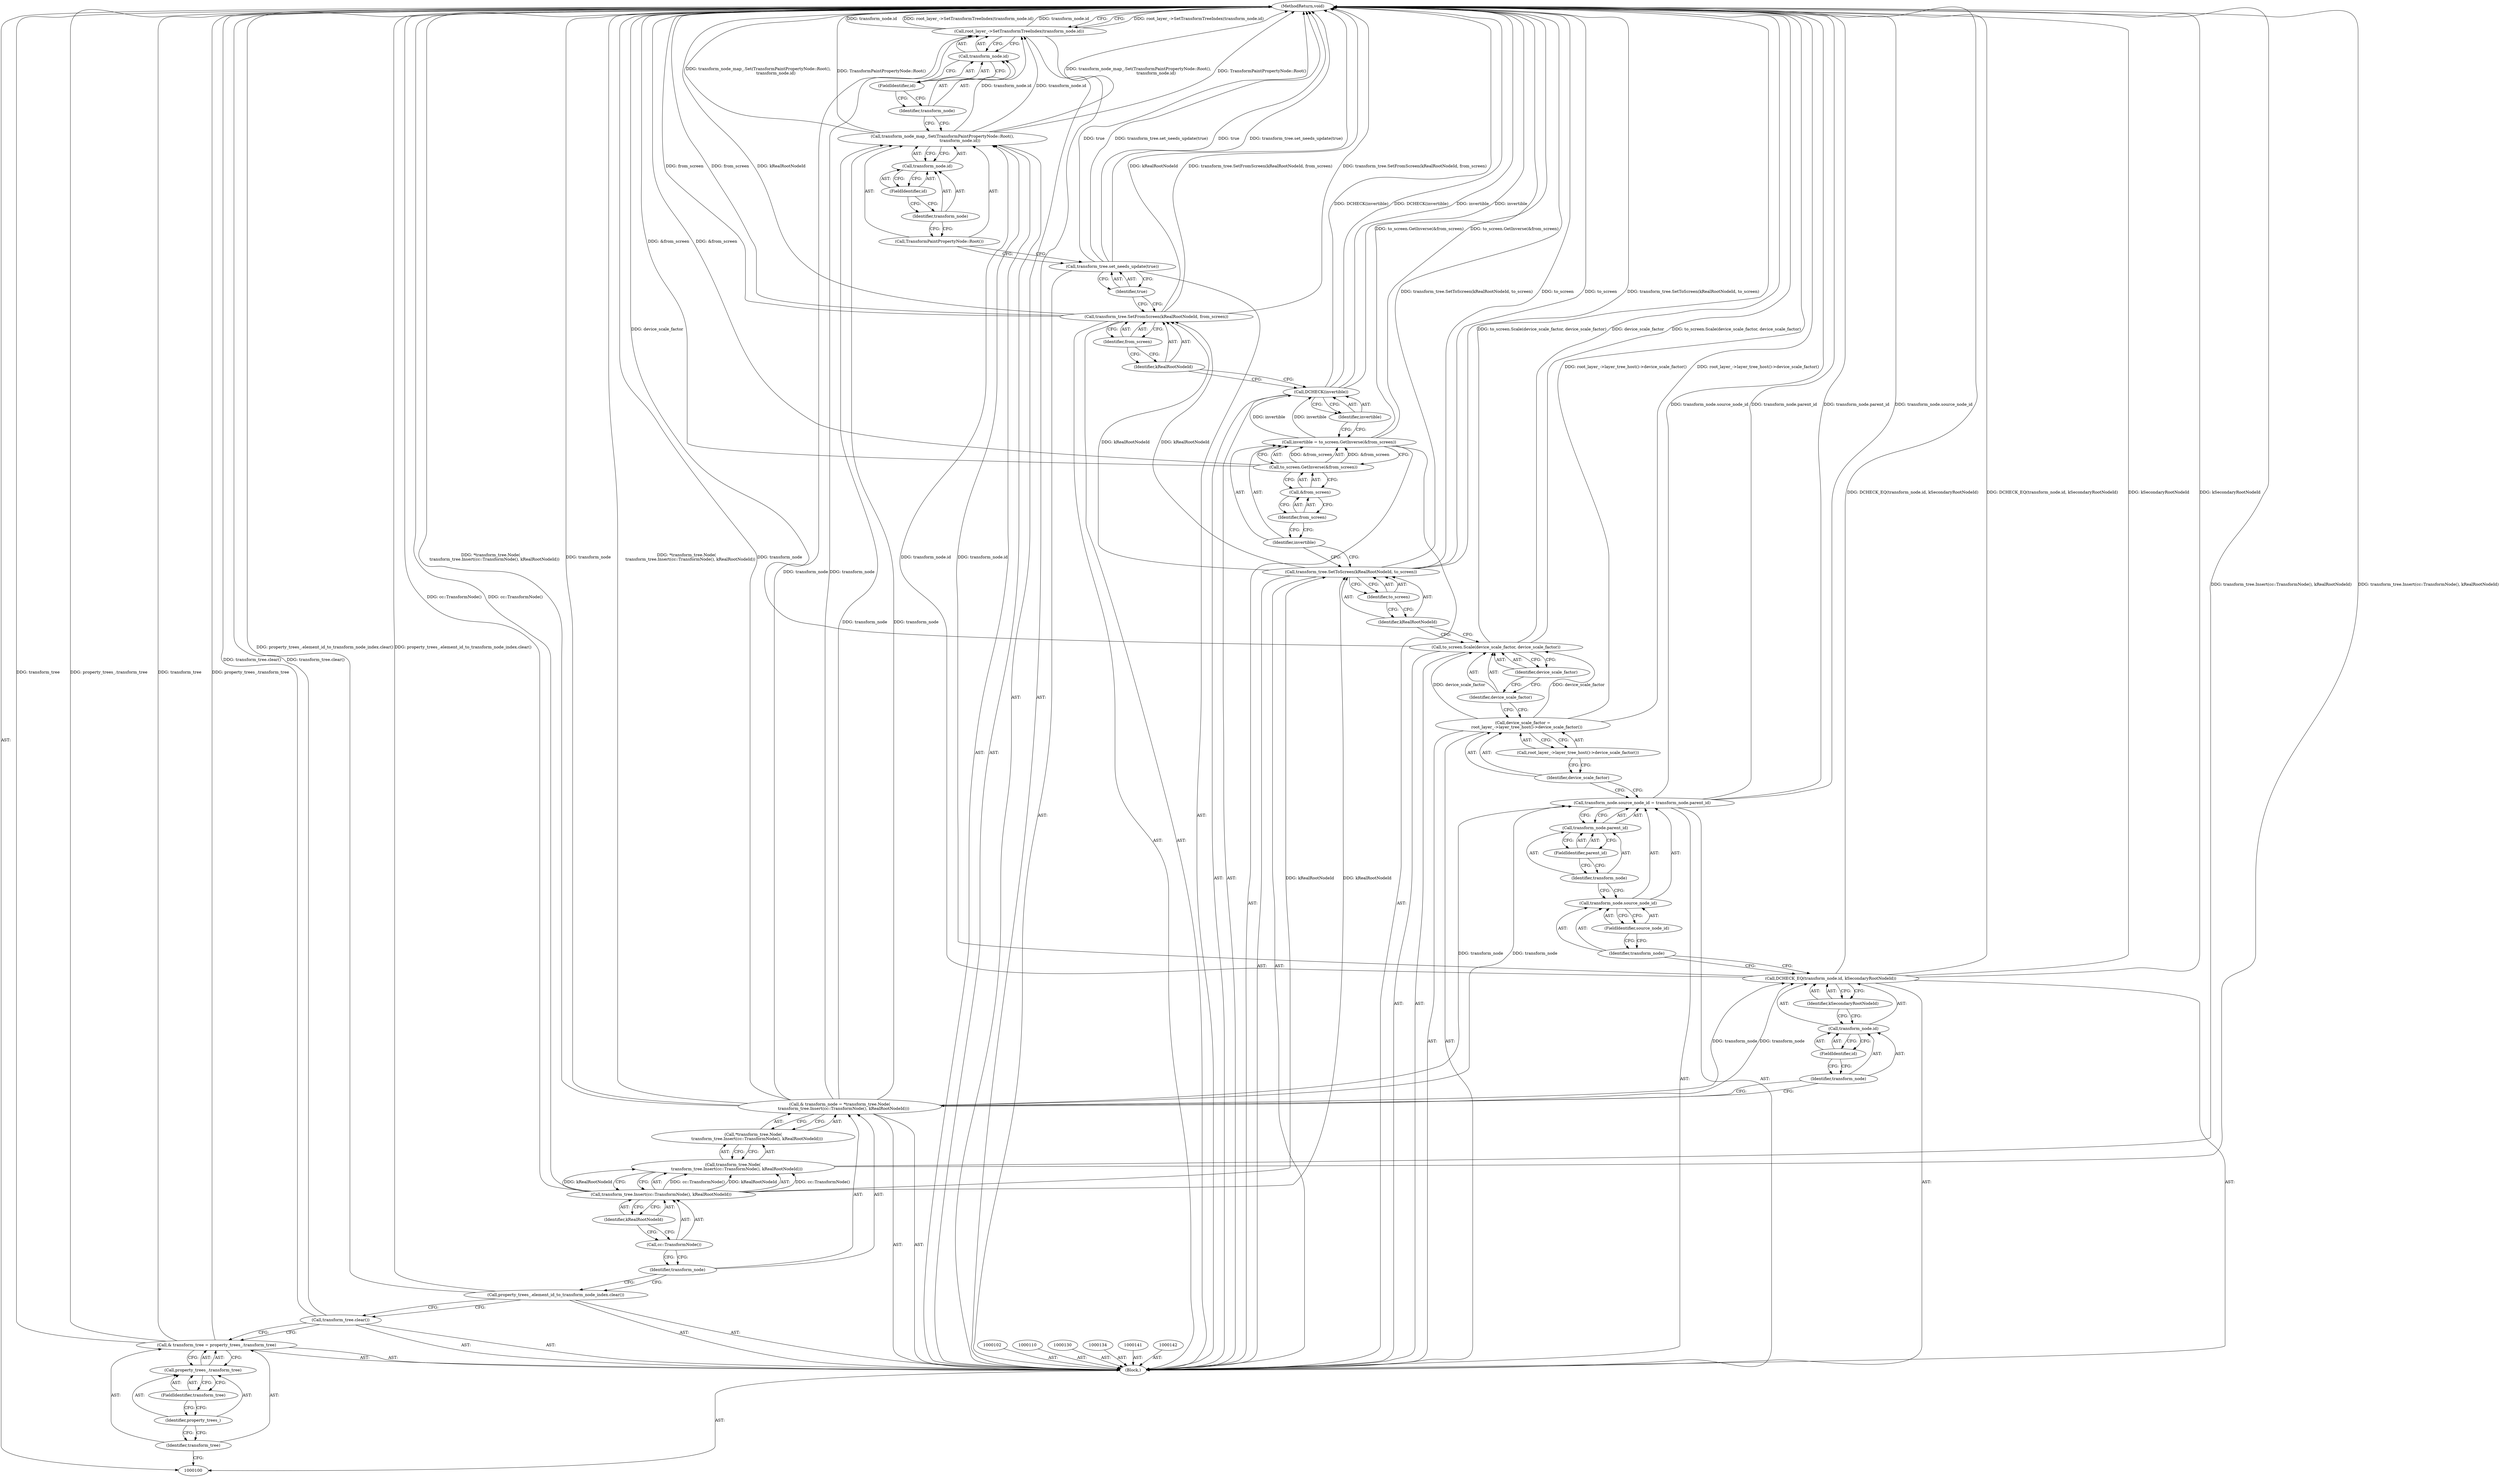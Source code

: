 digraph "1_Chrome_f911e11e7f6b5c0d6f5ee694a9871de6619889f7_40" {
"1000164" [label="(MethodReturn,void)"];
"1000101" [label="(Block,)"];
"1000131" [label="(Call,device_scale_factor =\n      root_layer_->layer_tree_host()->device_scale_factor())"];
"1000132" [label="(Identifier,device_scale_factor)"];
"1000133" [label="(Call,root_layer_->layer_tree_host()->device_scale_factor())"];
"1000136" [label="(Identifier,device_scale_factor)"];
"1000135" [label="(Call,to_screen.Scale(device_scale_factor, device_scale_factor))"];
"1000137" [label="(Identifier,device_scale_factor)"];
"1000138" [label="(Call,transform_tree.SetToScreen(kRealRootNodeId, to_screen))"];
"1000139" [label="(Identifier,kRealRootNodeId)"];
"1000140" [label="(Identifier,to_screen)"];
"1000145" [label="(Call,to_screen.GetInverse(&from_screen))"];
"1000146" [label="(Call,&from_screen)"];
"1000147" [label="(Identifier,from_screen)"];
"1000143" [label="(Call,invertible = to_screen.GetInverse(&from_screen))"];
"1000144" [label="(Identifier,invertible)"];
"1000148" [label="(Call,DCHECK(invertible))"];
"1000149" [label="(Identifier,invertible)"];
"1000150" [label="(Call,transform_tree.SetFromScreen(kRealRootNodeId, from_screen))"];
"1000151" [label="(Identifier,kRealRootNodeId)"];
"1000152" [label="(Identifier,from_screen)"];
"1000153" [label="(Call,transform_tree.set_needs_update(true))"];
"1000154" [label="(Identifier,true)"];
"1000103" [label="(Call,& transform_tree = property_trees_.transform_tree)"];
"1000104" [label="(Identifier,transform_tree)"];
"1000105" [label="(Call,property_trees_.transform_tree)"];
"1000106" [label="(Identifier,property_trees_)"];
"1000107" [label="(FieldIdentifier,transform_tree)"];
"1000155" [label="(Call,transform_node_map_.Set(TransformPaintPropertyNode::Root(),\n                           transform_node.id))"];
"1000156" [label="(Call,TransformPaintPropertyNode::Root())"];
"1000157" [label="(Call,transform_node.id)"];
"1000158" [label="(Identifier,transform_node)"];
"1000159" [label="(FieldIdentifier,id)"];
"1000160" [label="(Call,root_layer_->SetTransformTreeIndex(transform_node.id))"];
"1000161" [label="(Call,transform_node.id)"];
"1000162" [label="(Identifier,transform_node)"];
"1000163" [label="(FieldIdentifier,id)"];
"1000108" [label="(Call,transform_tree.clear())"];
"1000109" [label="(Call,property_trees_.element_id_to_transform_node_index.clear())"];
"1000111" [label="(Call,& transform_node = *transform_tree.Node(\n      transform_tree.Insert(cc::TransformNode(), kRealRootNodeId)))"];
"1000112" [label="(Identifier,transform_node)"];
"1000113" [label="(Call,*transform_tree.Node(\n      transform_tree.Insert(cc::TransformNode(), kRealRootNodeId)))"];
"1000114" [label="(Call,transform_tree.Node(\n      transform_tree.Insert(cc::TransformNode(), kRealRootNodeId)))"];
"1000116" [label="(Call,cc::TransformNode())"];
"1000117" [label="(Identifier,kRealRootNodeId)"];
"1000115" [label="(Call,transform_tree.Insert(cc::TransformNode(), kRealRootNodeId))"];
"1000119" [label="(Call,transform_node.id)"];
"1000120" [label="(Identifier,transform_node)"];
"1000118" [label="(Call,DCHECK_EQ(transform_node.id, kSecondaryRootNodeId))"];
"1000121" [label="(FieldIdentifier,id)"];
"1000122" [label="(Identifier,kSecondaryRootNodeId)"];
"1000126" [label="(FieldIdentifier,source_node_id)"];
"1000123" [label="(Call,transform_node.source_node_id = transform_node.parent_id)"];
"1000124" [label="(Call,transform_node.source_node_id)"];
"1000125" [label="(Identifier,transform_node)"];
"1000127" [label="(Call,transform_node.parent_id)"];
"1000128" [label="(Identifier,transform_node)"];
"1000129" [label="(FieldIdentifier,parent_id)"];
"1000164" -> "1000100"  [label="AST: "];
"1000164" -> "1000160"  [label="CFG: "];
"1000108" -> "1000164"  [label="DDG: transform_tree.clear()"];
"1000150" -> "1000164"  [label="DDG: kRealRootNodeId"];
"1000150" -> "1000164"  [label="DDG: transform_tree.SetFromScreen(kRealRootNodeId, from_screen)"];
"1000150" -> "1000164"  [label="DDG: from_screen"];
"1000103" -> "1000164"  [label="DDG: transform_tree"];
"1000103" -> "1000164"  [label="DDG: property_trees_.transform_tree"];
"1000114" -> "1000164"  [label="DDG: transform_tree.Insert(cc::TransformNode(), kRealRootNodeId)"];
"1000118" -> "1000164"  [label="DDG: DCHECK_EQ(transform_node.id, kSecondaryRootNodeId)"];
"1000118" -> "1000164"  [label="DDG: kSecondaryRootNodeId"];
"1000153" -> "1000164"  [label="DDG: true"];
"1000153" -> "1000164"  [label="DDG: transform_tree.set_needs_update(true)"];
"1000145" -> "1000164"  [label="DDG: &from_screen"];
"1000160" -> "1000164"  [label="DDG: root_layer_->SetTransformTreeIndex(transform_node.id)"];
"1000160" -> "1000164"  [label="DDG: transform_node.id"];
"1000138" -> "1000164"  [label="DDG: to_screen"];
"1000138" -> "1000164"  [label="DDG: transform_tree.SetToScreen(kRealRootNodeId, to_screen)"];
"1000155" -> "1000164"  [label="DDG: transform_node_map_.Set(TransformPaintPropertyNode::Root(),\n                           transform_node.id)"];
"1000155" -> "1000164"  [label="DDG: TransformPaintPropertyNode::Root()"];
"1000148" -> "1000164"  [label="DDG: invertible"];
"1000148" -> "1000164"  [label="DDG: DCHECK(invertible)"];
"1000123" -> "1000164"  [label="DDG: transform_node.parent_id"];
"1000123" -> "1000164"  [label="DDG: transform_node.source_node_id"];
"1000131" -> "1000164"  [label="DDG: root_layer_->layer_tree_host()->device_scale_factor()"];
"1000111" -> "1000164"  [label="DDG: transform_node"];
"1000111" -> "1000164"  [label="DDG: *transform_tree.Node(\n      transform_tree.Insert(cc::TransformNode(), kRealRootNodeId))"];
"1000135" -> "1000164"  [label="DDG: to_screen.Scale(device_scale_factor, device_scale_factor)"];
"1000135" -> "1000164"  [label="DDG: device_scale_factor"];
"1000143" -> "1000164"  [label="DDG: to_screen.GetInverse(&from_screen)"];
"1000115" -> "1000164"  [label="DDG: cc::TransformNode()"];
"1000109" -> "1000164"  [label="DDG: property_trees_.element_id_to_transform_node_index.clear()"];
"1000101" -> "1000100"  [label="AST: "];
"1000102" -> "1000101"  [label="AST: "];
"1000103" -> "1000101"  [label="AST: "];
"1000108" -> "1000101"  [label="AST: "];
"1000109" -> "1000101"  [label="AST: "];
"1000110" -> "1000101"  [label="AST: "];
"1000111" -> "1000101"  [label="AST: "];
"1000118" -> "1000101"  [label="AST: "];
"1000123" -> "1000101"  [label="AST: "];
"1000130" -> "1000101"  [label="AST: "];
"1000131" -> "1000101"  [label="AST: "];
"1000134" -> "1000101"  [label="AST: "];
"1000135" -> "1000101"  [label="AST: "];
"1000138" -> "1000101"  [label="AST: "];
"1000141" -> "1000101"  [label="AST: "];
"1000142" -> "1000101"  [label="AST: "];
"1000143" -> "1000101"  [label="AST: "];
"1000148" -> "1000101"  [label="AST: "];
"1000150" -> "1000101"  [label="AST: "];
"1000153" -> "1000101"  [label="AST: "];
"1000155" -> "1000101"  [label="AST: "];
"1000160" -> "1000101"  [label="AST: "];
"1000131" -> "1000101"  [label="AST: "];
"1000131" -> "1000133"  [label="CFG: "];
"1000132" -> "1000131"  [label="AST: "];
"1000133" -> "1000131"  [label="AST: "];
"1000136" -> "1000131"  [label="CFG: "];
"1000131" -> "1000164"  [label="DDG: root_layer_->layer_tree_host()->device_scale_factor()"];
"1000131" -> "1000135"  [label="DDG: device_scale_factor"];
"1000132" -> "1000131"  [label="AST: "];
"1000132" -> "1000123"  [label="CFG: "];
"1000133" -> "1000132"  [label="CFG: "];
"1000133" -> "1000131"  [label="AST: "];
"1000133" -> "1000132"  [label="CFG: "];
"1000131" -> "1000133"  [label="CFG: "];
"1000136" -> "1000135"  [label="AST: "];
"1000136" -> "1000131"  [label="CFG: "];
"1000137" -> "1000136"  [label="CFG: "];
"1000135" -> "1000101"  [label="AST: "];
"1000135" -> "1000137"  [label="CFG: "];
"1000136" -> "1000135"  [label="AST: "];
"1000137" -> "1000135"  [label="AST: "];
"1000139" -> "1000135"  [label="CFG: "];
"1000135" -> "1000164"  [label="DDG: to_screen.Scale(device_scale_factor, device_scale_factor)"];
"1000135" -> "1000164"  [label="DDG: device_scale_factor"];
"1000131" -> "1000135"  [label="DDG: device_scale_factor"];
"1000137" -> "1000135"  [label="AST: "];
"1000137" -> "1000136"  [label="CFG: "];
"1000135" -> "1000137"  [label="CFG: "];
"1000138" -> "1000101"  [label="AST: "];
"1000138" -> "1000140"  [label="CFG: "];
"1000139" -> "1000138"  [label="AST: "];
"1000140" -> "1000138"  [label="AST: "];
"1000144" -> "1000138"  [label="CFG: "];
"1000138" -> "1000164"  [label="DDG: to_screen"];
"1000138" -> "1000164"  [label="DDG: transform_tree.SetToScreen(kRealRootNodeId, to_screen)"];
"1000115" -> "1000138"  [label="DDG: kRealRootNodeId"];
"1000138" -> "1000150"  [label="DDG: kRealRootNodeId"];
"1000139" -> "1000138"  [label="AST: "];
"1000139" -> "1000135"  [label="CFG: "];
"1000140" -> "1000139"  [label="CFG: "];
"1000140" -> "1000138"  [label="AST: "];
"1000140" -> "1000139"  [label="CFG: "];
"1000138" -> "1000140"  [label="CFG: "];
"1000145" -> "1000143"  [label="AST: "];
"1000145" -> "1000146"  [label="CFG: "];
"1000146" -> "1000145"  [label="AST: "];
"1000143" -> "1000145"  [label="CFG: "];
"1000145" -> "1000164"  [label="DDG: &from_screen"];
"1000145" -> "1000143"  [label="DDG: &from_screen"];
"1000146" -> "1000145"  [label="AST: "];
"1000146" -> "1000147"  [label="CFG: "];
"1000147" -> "1000146"  [label="AST: "];
"1000145" -> "1000146"  [label="CFG: "];
"1000147" -> "1000146"  [label="AST: "];
"1000147" -> "1000144"  [label="CFG: "];
"1000146" -> "1000147"  [label="CFG: "];
"1000143" -> "1000101"  [label="AST: "];
"1000143" -> "1000145"  [label="CFG: "];
"1000144" -> "1000143"  [label="AST: "];
"1000145" -> "1000143"  [label="AST: "];
"1000149" -> "1000143"  [label="CFG: "];
"1000143" -> "1000164"  [label="DDG: to_screen.GetInverse(&from_screen)"];
"1000145" -> "1000143"  [label="DDG: &from_screen"];
"1000143" -> "1000148"  [label="DDG: invertible"];
"1000144" -> "1000143"  [label="AST: "];
"1000144" -> "1000138"  [label="CFG: "];
"1000147" -> "1000144"  [label="CFG: "];
"1000148" -> "1000101"  [label="AST: "];
"1000148" -> "1000149"  [label="CFG: "];
"1000149" -> "1000148"  [label="AST: "];
"1000151" -> "1000148"  [label="CFG: "];
"1000148" -> "1000164"  [label="DDG: invertible"];
"1000148" -> "1000164"  [label="DDG: DCHECK(invertible)"];
"1000143" -> "1000148"  [label="DDG: invertible"];
"1000149" -> "1000148"  [label="AST: "];
"1000149" -> "1000143"  [label="CFG: "];
"1000148" -> "1000149"  [label="CFG: "];
"1000150" -> "1000101"  [label="AST: "];
"1000150" -> "1000152"  [label="CFG: "];
"1000151" -> "1000150"  [label="AST: "];
"1000152" -> "1000150"  [label="AST: "];
"1000154" -> "1000150"  [label="CFG: "];
"1000150" -> "1000164"  [label="DDG: kRealRootNodeId"];
"1000150" -> "1000164"  [label="DDG: transform_tree.SetFromScreen(kRealRootNodeId, from_screen)"];
"1000150" -> "1000164"  [label="DDG: from_screen"];
"1000138" -> "1000150"  [label="DDG: kRealRootNodeId"];
"1000151" -> "1000150"  [label="AST: "];
"1000151" -> "1000148"  [label="CFG: "];
"1000152" -> "1000151"  [label="CFG: "];
"1000152" -> "1000150"  [label="AST: "];
"1000152" -> "1000151"  [label="CFG: "];
"1000150" -> "1000152"  [label="CFG: "];
"1000153" -> "1000101"  [label="AST: "];
"1000153" -> "1000154"  [label="CFG: "];
"1000154" -> "1000153"  [label="AST: "];
"1000156" -> "1000153"  [label="CFG: "];
"1000153" -> "1000164"  [label="DDG: true"];
"1000153" -> "1000164"  [label="DDG: transform_tree.set_needs_update(true)"];
"1000154" -> "1000153"  [label="AST: "];
"1000154" -> "1000150"  [label="CFG: "];
"1000153" -> "1000154"  [label="CFG: "];
"1000103" -> "1000101"  [label="AST: "];
"1000103" -> "1000105"  [label="CFG: "];
"1000104" -> "1000103"  [label="AST: "];
"1000105" -> "1000103"  [label="AST: "];
"1000108" -> "1000103"  [label="CFG: "];
"1000103" -> "1000164"  [label="DDG: transform_tree"];
"1000103" -> "1000164"  [label="DDG: property_trees_.transform_tree"];
"1000104" -> "1000103"  [label="AST: "];
"1000104" -> "1000100"  [label="CFG: "];
"1000106" -> "1000104"  [label="CFG: "];
"1000105" -> "1000103"  [label="AST: "];
"1000105" -> "1000107"  [label="CFG: "];
"1000106" -> "1000105"  [label="AST: "];
"1000107" -> "1000105"  [label="AST: "];
"1000103" -> "1000105"  [label="CFG: "];
"1000106" -> "1000105"  [label="AST: "];
"1000106" -> "1000104"  [label="CFG: "];
"1000107" -> "1000106"  [label="CFG: "];
"1000107" -> "1000105"  [label="AST: "];
"1000107" -> "1000106"  [label="CFG: "];
"1000105" -> "1000107"  [label="CFG: "];
"1000155" -> "1000101"  [label="AST: "];
"1000155" -> "1000157"  [label="CFG: "];
"1000156" -> "1000155"  [label="AST: "];
"1000157" -> "1000155"  [label="AST: "];
"1000162" -> "1000155"  [label="CFG: "];
"1000155" -> "1000164"  [label="DDG: transform_node_map_.Set(TransformPaintPropertyNode::Root(),\n                           transform_node.id)"];
"1000155" -> "1000164"  [label="DDG: TransformPaintPropertyNode::Root()"];
"1000111" -> "1000155"  [label="DDG: transform_node"];
"1000118" -> "1000155"  [label="DDG: transform_node.id"];
"1000155" -> "1000160"  [label="DDG: transform_node.id"];
"1000156" -> "1000155"  [label="AST: "];
"1000156" -> "1000153"  [label="CFG: "];
"1000158" -> "1000156"  [label="CFG: "];
"1000157" -> "1000155"  [label="AST: "];
"1000157" -> "1000159"  [label="CFG: "];
"1000158" -> "1000157"  [label="AST: "];
"1000159" -> "1000157"  [label="AST: "];
"1000155" -> "1000157"  [label="CFG: "];
"1000158" -> "1000157"  [label="AST: "];
"1000158" -> "1000156"  [label="CFG: "];
"1000159" -> "1000158"  [label="CFG: "];
"1000159" -> "1000157"  [label="AST: "];
"1000159" -> "1000158"  [label="CFG: "];
"1000157" -> "1000159"  [label="CFG: "];
"1000160" -> "1000101"  [label="AST: "];
"1000160" -> "1000161"  [label="CFG: "];
"1000161" -> "1000160"  [label="AST: "];
"1000164" -> "1000160"  [label="CFG: "];
"1000160" -> "1000164"  [label="DDG: root_layer_->SetTransformTreeIndex(transform_node.id)"];
"1000160" -> "1000164"  [label="DDG: transform_node.id"];
"1000155" -> "1000160"  [label="DDG: transform_node.id"];
"1000111" -> "1000160"  [label="DDG: transform_node"];
"1000161" -> "1000160"  [label="AST: "];
"1000161" -> "1000163"  [label="CFG: "];
"1000162" -> "1000161"  [label="AST: "];
"1000163" -> "1000161"  [label="AST: "];
"1000160" -> "1000161"  [label="CFG: "];
"1000162" -> "1000161"  [label="AST: "];
"1000162" -> "1000155"  [label="CFG: "];
"1000163" -> "1000162"  [label="CFG: "];
"1000163" -> "1000161"  [label="AST: "];
"1000163" -> "1000162"  [label="CFG: "];
"1000161" -> "1000163"  [label="CFG: "];
"1000108" -> "1000101"  [label="AST: "];
"1000108" -> "1000103"  [label="CFG: "];
"1000109" -> "1000108"  [label="CFG: "];
"1000108" -> "1000164"  [label="DDG: transform_tree.clear()"];
"1000109" -> "1000101"  [label="AST: "];
"1000109" -> "1000108"  [label="CFG: "];
"1000112" -> "1000109"  [label="CFG: "];
"1000109" -> "1000164"  [label="DDG: property_trees_.element_id_to_transform_node_index.clear()"];
"1000111" -> "1000101"  [label="AST: "];
"1000111" -> "1000113"  [label="CFG: "];
"1000112" -> "1000111"  [label="AST: "];
"1000113" -> "1000111"  [label="AST: "];
"1000120" -> "1000111"  [label="CFG: "];
"1000111" -> "1000164"  [label="DDG: transform_node"];
"1000111" -> "1000164"  [label="DDG: *transform_tree.Node(\n      transform_tree.Insert(cc::TransformNode(), kRealRootNodeId))"];
"1000111" -> "1000118"  [label="DDG: transform_node"];
"1000111" -> "1000123"  [label="DDG: transform_node"];
"1000111" -> "1000155"  [label="DDG: transform_node"];
"1000111" -> "1000160"  [label="DDG: transform_node"];
"1000112" -> "1000111"  [label="AST: "];
"1000112" -> "1000109"  [label="CFG: "];
"1000116" -> "1000112"  [label="CFG: "];
"1000113" -> "1000111"  [label="AST: "];
"1000113" -> "1000114"  [label="CFG: "];
"1000114" -> "1000113"  [label="AST: "];
"1000111" -> "1000113"  [label="CFG: "];
"1000114" -> "1000113"  [label="AST: "];
"1000114" -> "1000115"  [label="CFG: "];
"1000115" -> "1000114"  [label="AST: "];
"1000113" -> "1000114"  [label="CFG: "];
"1000114" -> "1000164"  [label="DDG: transform_tree.Insert(cc::TransformNode(), kRealRootNodeId)"];
"1000115" -> "1000114"  [label="DDG: cc::TransformNode()"];
"1000115" -> "1000114"  [label="DDG: kRealRootNodeId"];
"1000116" -> "1000115"  [label="AST: "];
"1000116" -> "1000112"  [label="CFG: "];
"1000117" -> "1000116"  [label="CFG: "];
"1000117" -> "1000115"  [label="AST: "];
"1000117" -> "1000116"  [label="CFG: "];
"1000115" -> "1000117"  [label="CFG: "];
"1000115" -> "1000114"  [label="AST: "];
"1000115" -> "1000117"  [label="CFG: "];
"1000116" -> "1000115"  [label="AST: "];
"1000117" -> "1000115"  [label="AST: "];
"1000114" -> "1000115"  [label="CFG: "];
"1000115" -> "1000164"  [label="DDG: cc::TransformNode()"];
"1000115" -> "1000114"  [label="DDG: cc::TransformNode()"];
"1000115" -> "1000114"  [label="DDG: kRealRootNodeId"];
"1000115" -> "1000138"  [label="DDG: kRealRootNodeId"];
"1000119" -> "1000118"  [label="AST: "];
"1000119" -> "1000121"  [label="CFG: "];
"1000120" -> "1000119"  [label="AST: "];
"1000121" -> "1000119"  [label="AST: "];
"1000122" -> "1000119"  [label="CFG: "];
"1000120" -> "1000119"  [label="AST: "];
"1000120" -> "1000111"  [label="CFG: "];
"1000121" -> "1000120"  [label="CFG: "];
"1000118" -> "1000101"  [label="AST: "];
"1000118" -> "1000122"  [label="CFG: "];
"1000119" -> "1000118"  [label="AST: "];
"1000122" -> "1000118"  [label="AST: "];
"1000125" -> "1000118"  [label="CFG: "];
"1000118" -> "1000164"  [label="DDG: DCHECK_EQ(transform_node.id, kSecondaryRootNodeId)"];
"1000118" -> "1000164"  [label="DDG: kSecondaryRootNodeId"];
"1000111" -> "1000118"  [label="DDG: transform_node"];
"1000118" -> "1000155"  [label="DDG: transform_node.id"];
"1000121" -> "1000119"  [label="AST: "];
"1000121" -> "1000120"  [label="CFG: "];
"1000119" -> "1000121"  [label="CFG: "];
"1000122" -> "1000118"  [label="AST: "];
"1000122" -> "1000119"  [label="CFG: "];
"1000118" -> "1000122"  [label="CFG: "];
"1000126" -> "1000124"  [label="AST: "];
"1000126" -> "1000125"  [label="CFG: "];
"1000124" -> "1000126"  [label="CFG: "];
"1000123" -> "1000101"  [label="AST: "];
"1000123" -> "1000127"  [label="CFG: "];
"1000124" -> "1000123"  [label="AST: "];
"1000127" -> "1000123"  [label="AST: "];
"1000132" -> "1000123"  [label="CFG: "];
"1000123" -> "1000164"  [label="DDG: transform_node.parent_id"];
"1000123" -> "1000164"  [label="DDG: transform_node.source_node_id"];
"1000111" -> "1000123"  [label="DDG: transform_node"];
"1000124" -> "1000123"  [label="AST: "];
"1000124" -> "1000126"  [label="CFG: "];
"1000125" -> "1000124"  [label="AST: "];
"1000126" -> "1000124"  [label="AST: "];
"1000128" -> "1000124"  [label="CFG: "];
"1000125" -> "1000124"  [label="AST: "];
"1000125" -> "1000118"  [label="CFG: "];
"1000126" -> "1000125"  [label="CFG: "];
"1000127" -> "1000123"  [label="AST: "];
"1000127" -> "1000129"  [label="CFG: "];
"1000128" -> "1000127"  [label="AST: "];
"1000129" -> "1000127"  [label="AST: "];
"1000123" -> "1000127"  [label="CFG: "];
"1000128" -> "1000127"  [label="AST: "];
"1000128" -> "1000124"  [label="CFG: "];
"1000129" -> "1000128"  [label="CFG: "];
"1000129" -> "1000127"  [label="AST: "];
"1000129" -> "1000128"  [label="CFG: "];
"1000127" -> "1000129"  [label="CFG: "];
}
